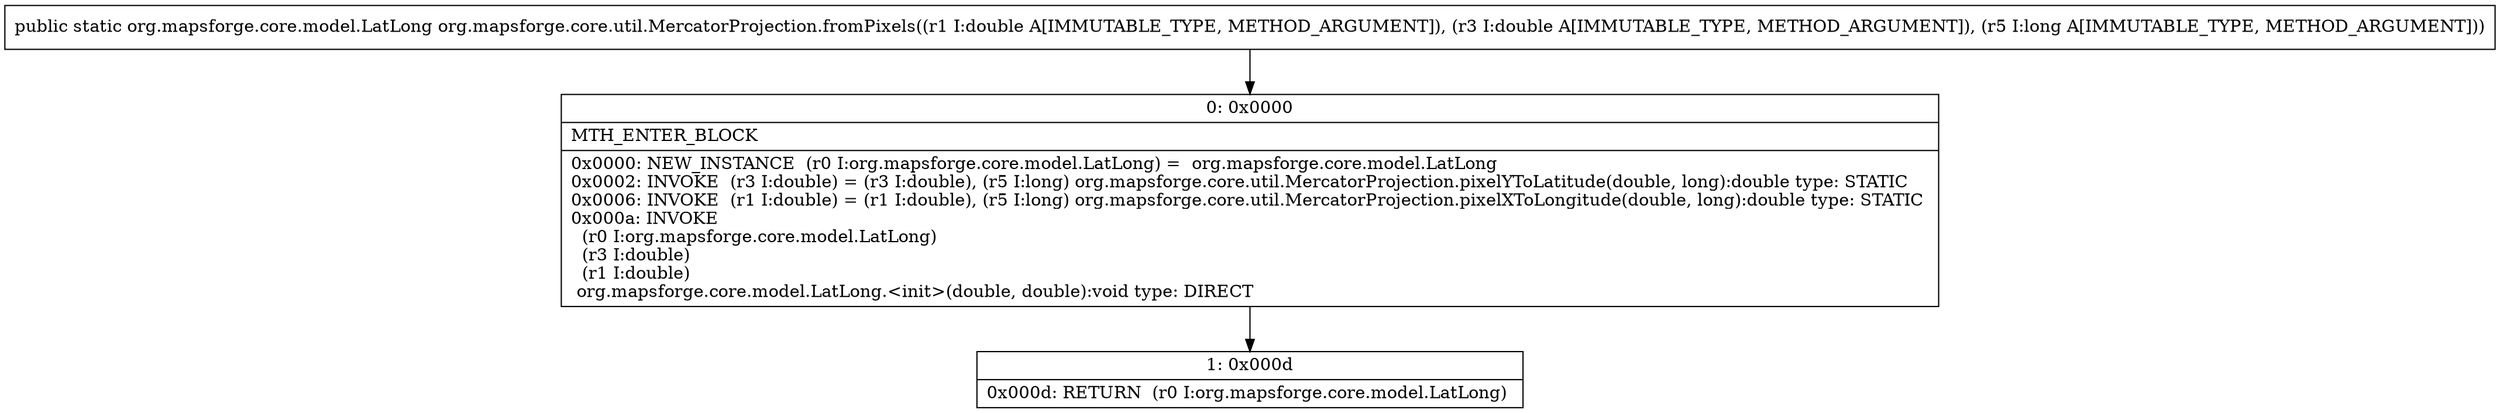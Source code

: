 digraph "CFG fororg.mapsforge.core.util.MercatorProjection.fromPixels(DDJ)Lorg\/mapsforge\/core\/model\/LatLong;" {
Node_0 [shape=record,label="{0\:\ 0x0000|MTH_ENTER_BLOCK\l|0x0000: NEW_INSTANCE  (r0 I:org.mapsforge.core.model.LatLong) =  org.mapsforge.core.model.LatLong \l0x0002: INVOKE  (r3 I:double) = (r3 I:double), (r5 I:long) org.mapsforge.core.util.MercatorProjection.pixelYToLatitude(double, long):double type: STATIC \l0x0006: INVOKE  (r1 I:double) = (r1 I:double), (r5 I:long) org.mapsforge.core.util.MercatorProjection.pixelXToLongitude(double, long):double type: STATIC \l0x000a: INVOKE  \l  (r0 I:org.mapsforge.core.model.LatLong)\l  (r3 I:double)\l  (r1 I:double)\l org.mapsforge.core.model.LatLong.\<init\>(double, double):void type: DIRECT \l}"];
Node_1 [shape=record,label="{1\:\ 0x000d|0x000d: RETURN  (r0 I:org.mapsforge.core.model.LatLong) \l}"];
MethodNode[shape=record,label="{public static org.mapsforge.core.model.LatLong org.mapsforge.core.util.MercatorProjection.fromPixels((r1 I:double A[IMMUTABLE_TYPE, METHOD_ARGUMENT]), (r3 I:double A[IMMUTABLE_TYPE, METHOD_ARGUMENT]), (r5 I:long A[IMMUTABLE_TYPE, METHOD_ARGUMENT])) }"];
MethodNode -> Node_0;
Node_0 -> Node_1;
}

